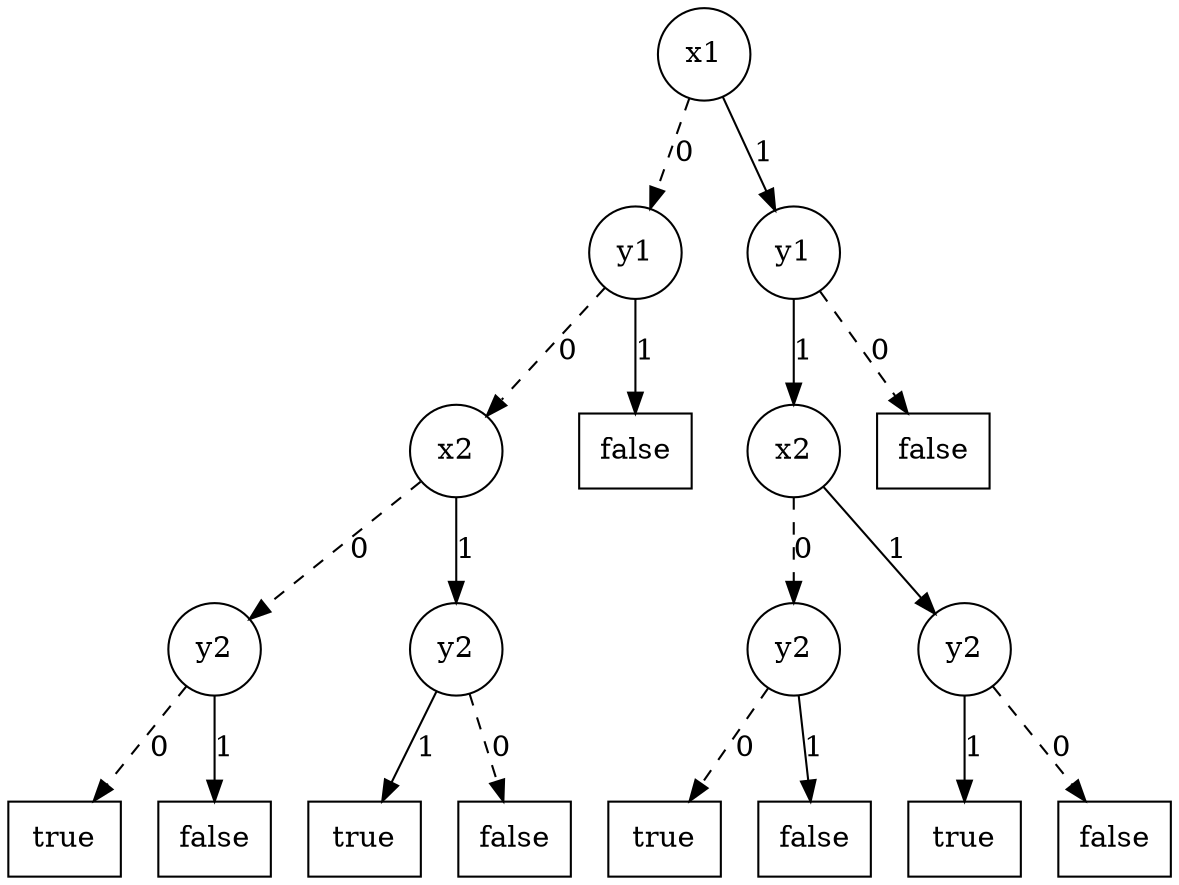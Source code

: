 digraph G {
    fontsize=12;
    center=true;
    ratio=auto;

    x1 [label=x1, shape=circle]
    y11 [label=y1, shape=circle]
    y12 [label=y1, shape=circle]
    x21 [label=x2, shape=circle]
    x22 [label=x2, shape=circle]
    y21 [label=y2, shape=circle]
    y22 [label=y2, shape=circle]
    y23 [label=y2, shape=circle]
    y24 [label=y2, shape=circle]
    true1 [label=true, shape=box]
    true2 [label=true, shape=box]
    true3 [label=true, shape=box]
    true4 [label=true, shape=box]
    false1 [label=false, shape=box]
    false2 [label=false, shape=box]
    false3 [label=false, shape=box]
    false4 [label=false, shape=box]
    false5 [label=false, shape=box]
    false6 [label=false, shape=box]

    x1->y11  [label=0, style=dashed]
    x1->y12  [label=1, style=solid]
    y11->x21  [label=0, style=dashed]
    y11->false3 [label=1, style=solid]
    y12->false4 [label=0, style=dashed]
    y12->x22 [label=1, style=solid]
    x21->y21 [label=0, style=dashed]
    x21->y22 [label=1, style=solid]
    x22->y23 [label=0, style=dashed]
    x22->y24 [label=1, style=solid]
    y21->true1 [label=0, style=dashed]
    y21->false1 [label=1, style=solid]
    y22->false2 [label=0, style=dashed]
    y22->true2 [label=1, style=solid]
    y23->true3  [label=0, style=dashed]
    y23->false5 [label=1, style=solid]
    y24->false6  [label=0, style=dashed]
    y24->true4 [label=1, style=solid]
}
